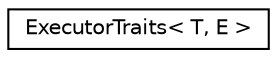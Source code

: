 digraph "Graphical Class Hierarchy"
{
 // LATEX_PDF_SIZE
  edge [fontname="Helvetica",fontsize="10",labelfontname="Helvetica",labelfontsize="10"];
  node [fontname="Helvetica",fontsize="10",shape=record];
  rankdir="LR";
  Node0 [label="ExecutorTraits\< T, E \>",height=0.2,width=0.4,color="black", fillcolor="white", style="filled",URL="$struct_executor_traits.html",tooltip=" "];
}
